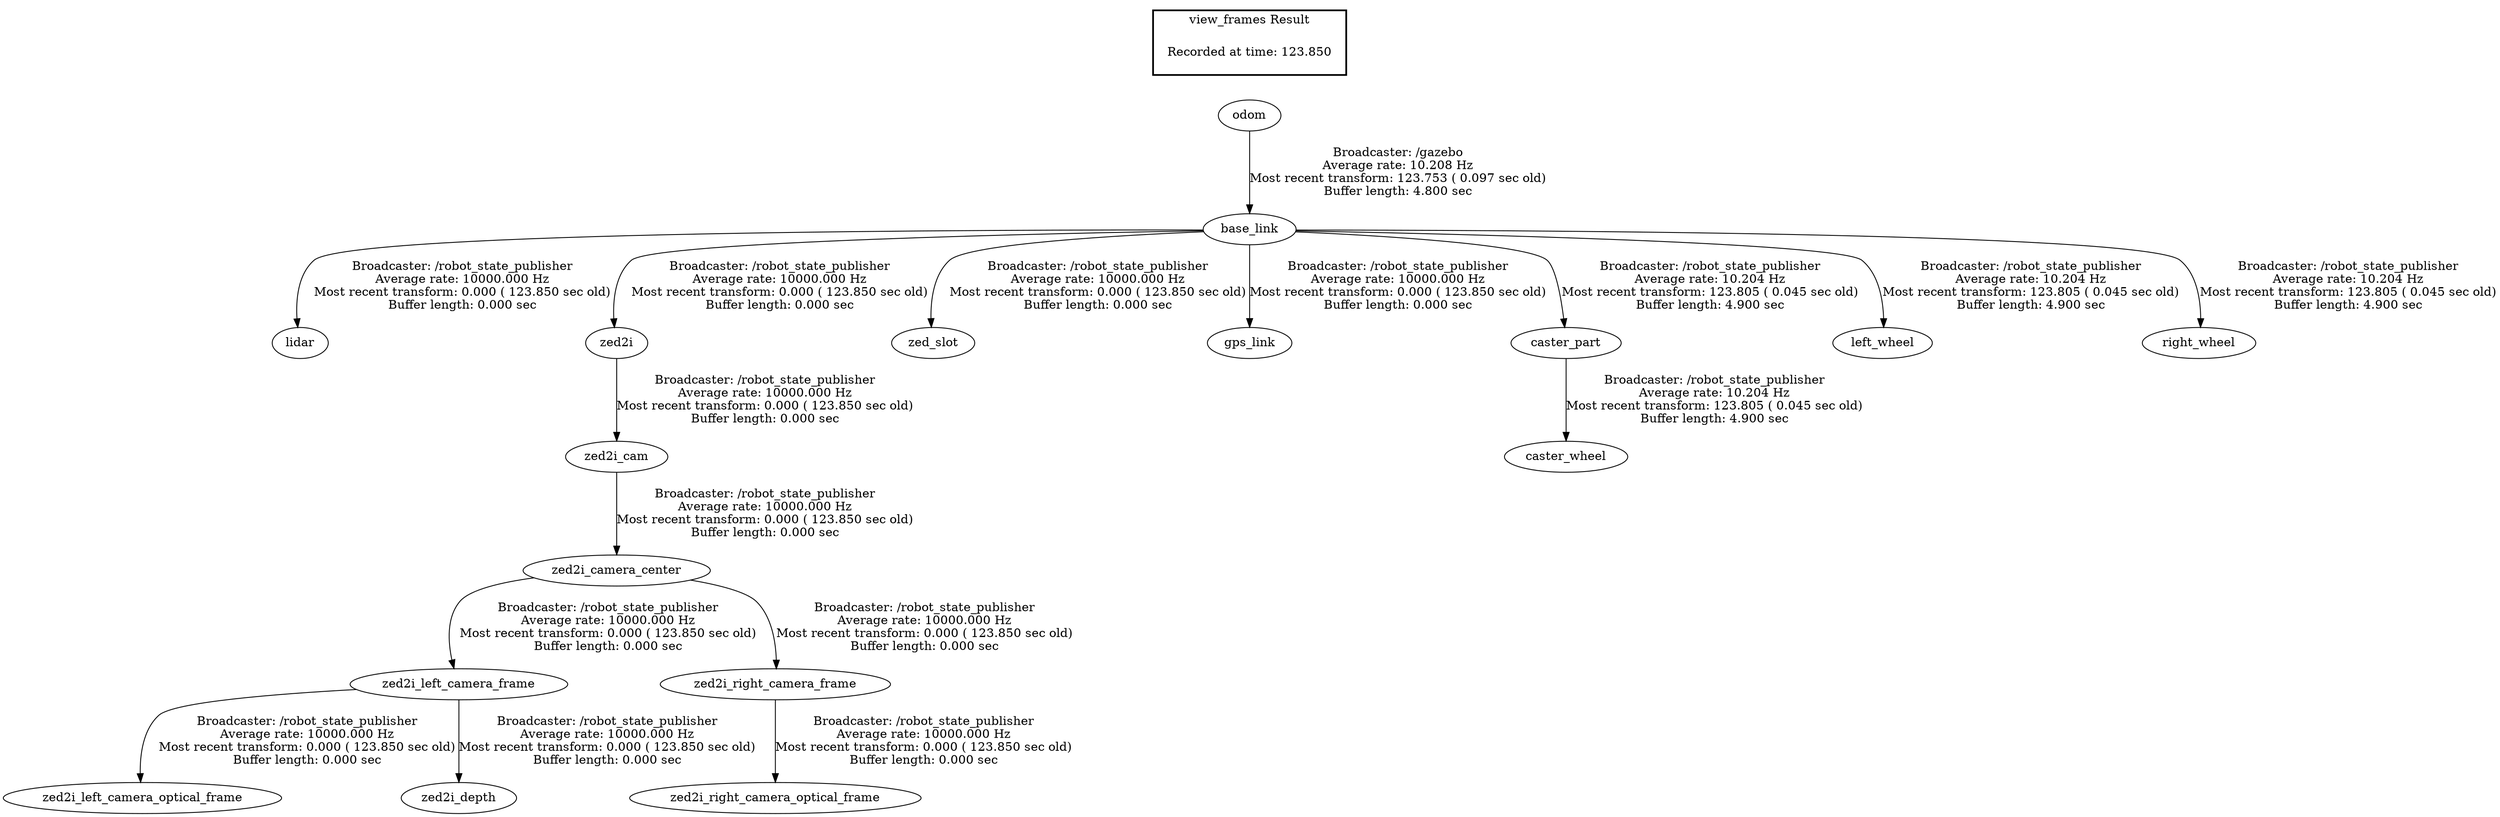 digraph G {
"base_link" -> "lidar"[label="Broadcaster: /robot_state_publisher\nAverage rate: 10000.000 Hz\nMost recent transform: 0.000 ( 123.850 sec old)\nBuffer length: 0.000 sec\n"];
"odom" -> "base_link"[label="Broadcaster: /gazebo\nAverage rate: 10.208 Hz\nMost recent transform: 123.753 ( 0.097 sec old)\nBuffer length: 4.800 sec\n"];
"base_link" -> "zed2i"[label="Broadcaster: /robot_state_publisher\nAverage rate: 10000.000 Hz\nMost recent transform: 0.000 ( 123.850 sec old)\nBuffer length: 0.000 sec\n"];
"base_link" -> "zed_slot"[label="Broadcaster: /robot_state_publisher\nAverage rate: 10000.000 Hz\nMost recent transform: 0.000 ( 123.850 sec old)\nBuffer length: 0.000 sec\n"];
"base_link" -> "gps_link"[label="Broadcaster: /robot_state_publisher\nAverage rate: 10000.000 Hz\nMost recent transform: 0.000 ( 123.850 sec old)\nBuffer length: 0.000 sec\n"];
"zed2i_cam" -> "zed2i_camera_center"[label="Broadcaster: /robot_state_publisher\nAverage rate: 10000.000 Hz\nMost recent transform: 0.000 ( 123.850 sec old)\nBuffer length: 0.000 sec\n"];
"zed2i" -> "zed2i_cam"[label="Broadcaster: /robot_state_publisher\nAverage rate: 10000.000 Hz\nMost recent transform: 0.000 ( 123.850 sec old)\nBuffer length: 0.000 sec\n"];
"zed2i_camera_center" -> "zed2i_left_camera_frame"[label="Broadcaster: /robot_state_publisher\nAverage rate: 10000.000 Hz\nMost recent transform: 0.000 ( 123.850 sec old)\nBuffer length: 0.000 sec\n"];
"zed2i_left_camera_frame" -> "zed2i_left_camera_optical_frame"[label="Broadcaster: /robot_state_publisher\nAverage rate: 10000.000 Hz\nMost recent transform: 0.000 ( 123.850 sec old)\nBuffer length: 0.000 sec\n"];
"zed2i_left_camera_frame" -> "zed2i_depth"[label="Broadcaster: /robot_state_publisher\nAverage rate: 10000.000 Hz\nMost recent transform: 0.000 ( 123.850 sec old)\nBuffer length: 0.000 sec\n"];
"zed2i_camera_center" -> "zed2i_right_camera_frame"[label="Broadcaster: /robot_state_publisher\nAverage rate: 10000.000 Hz\nMost recent transform: 0.000 ( 123.850 sec old)\nBuffer length: 0.000 sec\n"];
"zed2i_right_camera_frame" -> "zed2i_right_camera_optical_frame"[label="Broadcaster: /robot_state_publisher\nAverage rate: 10000.000 Hz\nMost recent transform: 0.000 ( 123.850 sec old)\nBuffer length: 0.000 sec\n"];
"base_link" -> "caster_part"[label="Broadcaster: /robot_state_publisher\nAverage rate: 10.204 Hz\nMost recent transform: 123.805 ( 0.045 sec old)\nBuffer length: 4.900 sec\n"];
"base_link" -> "left_wheel"[label="Broadcaster: /robot_state_publisher\nAverage rate: 10.204 Hz\nMost recent transform: 123.805 ( 0.045 sec old)\nBuffer length: 4.900 sec\n"];
"base_link" -> "right_wheel"[label="Broadcaster: /robot_state_publisher\nAverage rate: 10.204 Hz\nMost recent transform: 123.805 ( 0.045 sec old)\nBuffer length: 4.900 sec\n"];
"caster_part" -> "caster_wheel"[label="Broadcaster: /robot_state_publisher\nAverage rate: 10.204 Hz\nMost recent transform: 123.805 ( 0.045 sec old)\nBuffer length: 4.900 sec\n"];
edge [style=invis];
 subgraph cluster_legend { style=bold; color=black; label ="view_frames Result";
"Recorded at time: 123.850"[ shape=plaintext ] ;
 }->"odom";
}